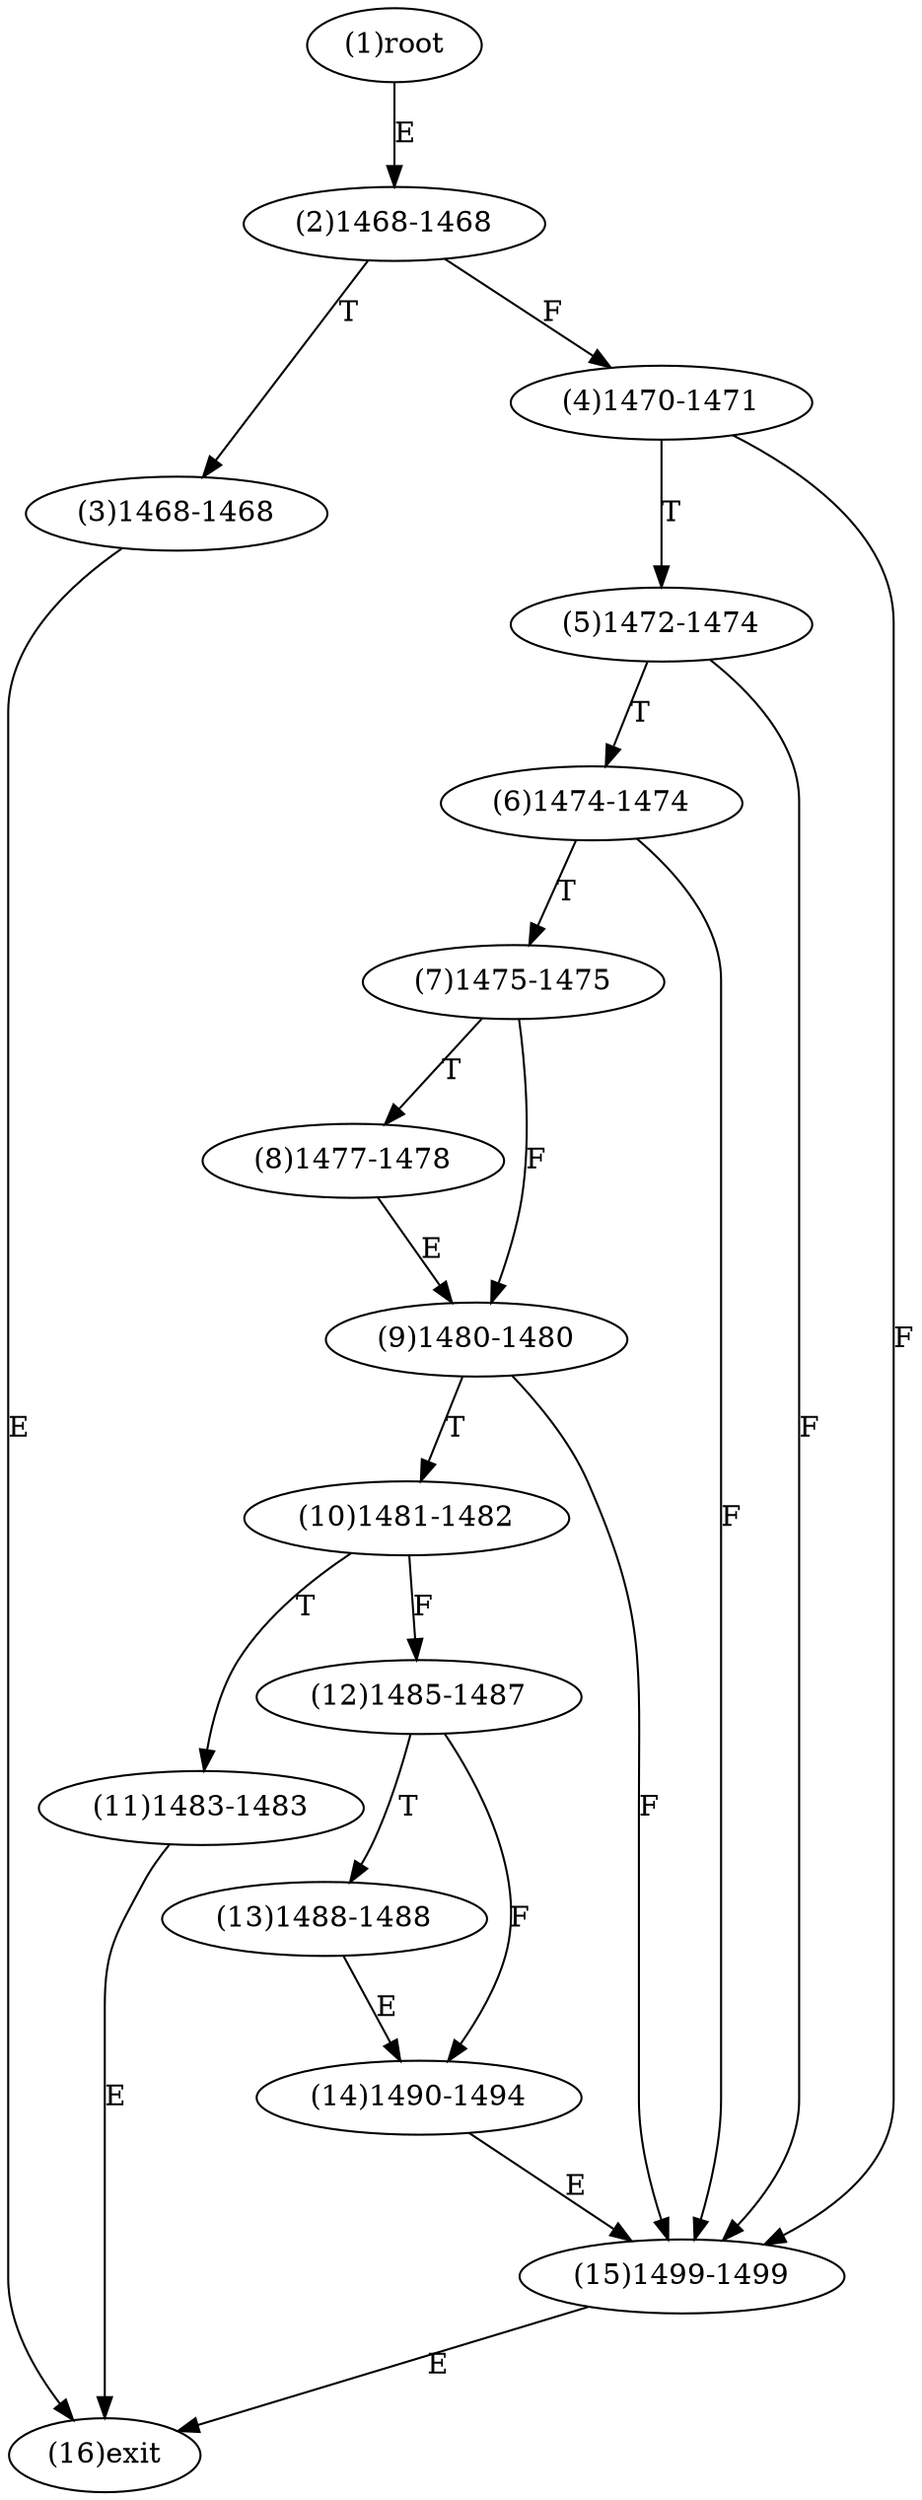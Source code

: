 digraph "" { 
1[ label="(1)root"];
2[ label="(2)1468-1468"];
3[ label="(3)1468-1468"];
4[ label="(4)1470-1471"];
5[ label="(5)1472-1474"];
6[ label="(6)1474-1474"];
7[ label="(7)1475-1475"];
8[ label="(8)1477-1478"];
9[ label="(9)1480-1480"];
10[ label="(10)1481-1482"];
11[ label="(11)1483-1483"];
12[ label="(12)1485-1487"];
13[ label="(13)1488-1488"];
14[ label="(14)1490-1494"];
15[ label="(15)1499-1499"];
16[ label="(16)exit"];
1->2[ label="E"];
2->4[ label="F"];
2->3[ label="T"];
3->16[ label="E"];
4->15[ label="F"];
4->5[ label="T"];
5->15[ label="F"];
5->6[ label="T"];
6->15[ label="F"];
6->7[ label="T"];
7->9[ label="F"];
7->8[ label="T"];
8->9[ label="E"];
9->15[ label="F"];
9->10[ label="T"];
10->12[ label="F"];
10->11[ label="T"];
11->16[ label="E"];
12->14[ label="F"];
12->13[ label="T"];
13->14[ label="E"];
14->15[ label="E"];
15->16[ label="E"];
}